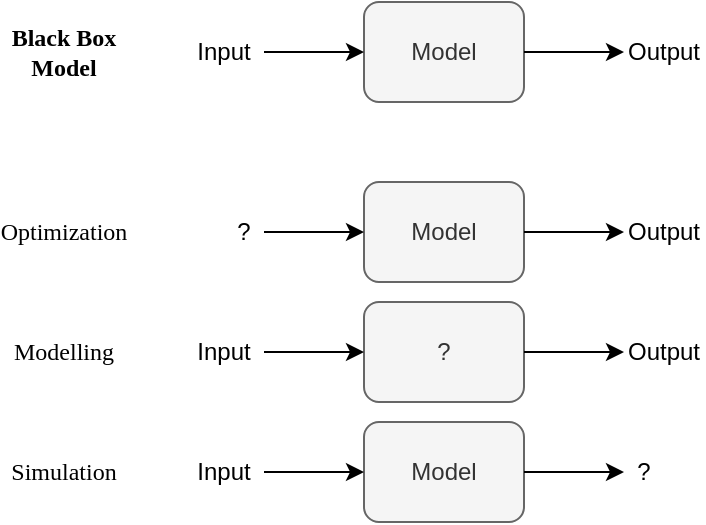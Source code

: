 <mxfile version="25.0.2">
  <diagram name="Page-1" id="svjEAboJYa0dVSxjG4hJ">
    <mxGraphModel dx="724" dy="434" grid="1" gridSize="10" guides="1" tooltips="1" connect="1" arrows="1" fold="1" page="1" pageScale="1" pageWidth="827" pageHeight="1169" math="0" shadow="0">
      <root>
        <mxCell id="0" />
        <mxCell id="1" parent="0" />
        <mxCell id="hrSJrqN1EHU_z1BFj-yc-1" value="Model" style="rounded=1;whiteSpace=wrap;html=1;fillColor=#f5f5f5;strokeColor=#666666;fontColor=#333333;" vertex="1" parent="1">
          <mxGeometry x="350" y="210" width="80" height="50" as="geometry" />
        </mxCell>
        <mxCell id="hrSJrqN1EHU_z1BFj-yc-8" value="" style="endArrow=classic;html=1;rounded=0;entryX=0;entryY=0.5;entryDx=0;entryDy=0;exitX=1;exitY=0.5;exitDx=0;exitDy=0;" edge="1" parent="1" source="hrSJrqN1EHU_z1BFj-yc-11" target="hrSJrqN1EHU_z1BFj-yc-1">
          <mxGeometry width="50" height="50" relative="1" as="geometry">
            <mxPoint x="250" y="235" as="sourcePoint" />
            <mxPoint x="310" y="210" as="targetPoint" />
          </mxGeometry>
        </mxCell>
        <mxCell id="hrSJrqN1EHU_z1BFj-yc-10" value="" style="endArrow=classic;html=1;rounded=0;entryX=0;entryY=0.5;entryDx=0;entryDy=0;exitX=1;exitY=0.5;exitDx=0;exitDy=0;" edge="1" parent="1" source="hrSJrqN1EHU_z1BFj-yc-1" target="hrSJrqN1EHU_z1BFj-yc-13">
          <mxGeometry width="50" height="50" relative="1" as="geometry">
            <mxPoint x="420" y="234.76" as="sourcePoint" />
            <mxPoint x="480" y="250" as="targetPoint" />
          </mxGeometry>
        </mxCell>
        <mxCell id="hrSJrqN1EHU_z1BFj-yc-11" value="Input" style="text;html=1;align=center;verticalAlign=middle;whiteSpace=wrap;rounded=0;" vertex="1" parent="1">
          <mxGeometry x="260" y="225" width="40" height="20" as="geometry" />
        </mxCell>
        <mxCell id="hrSJrqN1EHU_z1BFj-yc-13" value="Output" style="text;html=1;align=center;verticalAlign=middle;whiteSpace=wrap;rounded=0;" vertex="1" parent="1">
          <mxGeometry x="480" y="225" width="40" height="20" as="geometry" />
        </mxCell>
        <mxCell id="hrSJrqN1EHU_z1BFj-yc-15" value="&lt;font&gt;Black Box Model&lt;/font&gt;" style="text;html=1;align=center;verticalAlign=middle;whiteSpace=wrap;rounded=0;fontFamily=Garamond;fontStyle=1" vertex="1" parent="1">
          <mxGeometry x="170" y="220" width="60" height="30" as="geometry" />
        </mxCell>
        <mxCell id="hrSJrqN1EHU_z1BFj-yc-16" value="&lt;font&gt;Optimization&lt;/font&gt;" style="text;html=1;align=center;verticalAlign=middle;whiteSpace=wrap;rounded=0;fontFamily=Garamond;" vertex="1" parent="1">
          <mxGeometry x="170" y="310" width="60" height="30" as="geometry" />
        </mxCell>
        <mxCell id="hrSJrqN1EHU_z1BFj-yc-18" value="&lt;font&gt;Modelling&lt;/font&gt;" style="text;html=1;align=center;verticalAlign=middle;whiteSpace=wrap;rounded=0;fontFamily=Garamond;" vertex="1" parent="1">
          <mxGeometry x="170" y="370" width="60" height="30" as="geometry" />
        </mxCell>
        <mxCell id="hrSJrqN1EHU_z1BFj-yc-19" value="&lt;font&gt;Simulation&lt;/font&gt;" style="text;html=1;align=center;verticalAlign=middle;whiteSpace=wrap;rounded=0;fontFamily=Garamond;" vertex="1" parent="1">
          <mxGeometry x="170" y="430" width="60" height="30" as="geometry" />
        </mxCell>
        <mxCell id="hrSJrqN1EHU_z1BFj-yc-21" value="Model" style="rounded=1;whiteSpace=wrap;html=1;fillColor=#f5f5f5;strokeColor=#666666;fontColor=#333333;" vertex="1" parent="1">
          <mxGeometry x="350" y="300" width="80" height="50" as="geometry" />
        </mxCell>
        <mxCell id="hrSJrqN1EHU_z1BFj-yc-22" value="" style="endArrow=classic;html=1;rounded=0;entryX=0;entryY=0.5;entryDx=0;entryDy=0;exitX=1;exitY=0.5;exitDx=0;exitDy=0;" edge="1" parent="1" source="hrSJrqN1EHU_z1BFj-yc-24" target="hrSJrqN1EHU_z1BFj-yc-21">
          <mxGeometry width="50" height="50" relative="1" as="geometry">
            <mxPoint x="250" y="325" as="sourcePoint" />
            <mxPoint x="310" y="300" as="targetPoint" />
          </mxGeometry>
        </mxCell>
        <mxCell id="hrSJrqN1EHU_z1BFj-yc-23" value="" style="endArrow=classic;html=1;rounded=0;entryX=0;entryY=0.5;entryDx=0;entryDy=0;exitX=1;exitY=0.5;exitDx=0;exitDy=0;" edge="1" parent="1" source="hrSJrqN1EHU_z1BFj-yc-21" target="hrSJrqN1EHU_z1BFj-yc-25">
          <mxGeometry width="50" height="50" relative="1" as="geometry">
            <mxPoint x="420" y="324.76" as="sourcePoint" />
            <mxPoint x="480" y="340" as="targetPoint" />
          </mxGeometry>
        </mxCell>
        <mxCell id="hrSJrqN1EHU_z1BFj-yc-24" value="?" style="text;html=1;align=center;verticalAlign=middle;whiteSpace=wrap;rounded=0;" vertex="1" parent="1">
          <mxGeometry x="280" y="315" width="20" height="20" as="geometry" />
        </mxCell>
        <mxCell id="hrSJrqN1EHU_z1BFj-yc-25" value="Output" style="text;html=1;align=center;verticalAlign=middle;whiteSpace=wrap;rounded=0;" vertex="1" parent="1">
          <mxGeometry x="480" y="315" width="40" height="20" as="geometry" />
        </mxCell>
        <mxCell id="hrSJrqN1EHU_z1BFj-yc-26" value="?" style="rounded=1;whiteSpace=wrap;html=1;fillColor=#f5f5f5;strokeColor=#666666;fontColor=#333333;" vertex="1" parent="1">
          <mxGeometry x="350" y="360" width="80" height="50" as="geometry" />
        </mxCell>
        <mxCell id="hrSJrqN1EHU_z1BFj-yc-27" value="" style="endArrow=classic;html=1;rounded=0;entryX=0;entryY=0.5;entryDx=0;entryDy=0;exitX=1;exitY=0.5;exitDx=0;exitDy=0;" edge="1" parent="1" source="hrSJrqN1EHU_z1BFj-yc-29" target="hrSJrqN1EHU_z1BFj-yc-26">
          <mxGeometry width="50" height="50" relative="1" as="geometry">
            <mxPoint x="250" y="385" as="sourcePoint" />
            <mxPoint x="310" y="360" as="targetPoint" />
          </mxGeometry>
        </mxCell>
        <mxCell id="hrSJrqN1EHU_z1BFj-yc-28" value="" style="endArrow=classic;html=1;rounded=0;entryX=0;entryY=0.5;entryDx=0;entryDy=0;exitX=1;exitY=0.5;exitDx=0;exitDy=0;" edge="1" parent="1" source="hrSJrqN1EHU_z1BFj-yc-26" target="hrSJrqN1EHU_z1BFj-yc-30">
          <mxGeometry width="50" height="50" relative="1" as="geometry">
            <mxPoint x="420" y="384.76" as="sourcePoint" />
            <mxPoint x="480" y="400" as="targetPoint" />
          </mxGeometry>
        </mxCell>
        <mxCell id="hrSJrqN1EHU_z1BFj-yc-29" value="Input" style="text;html=1;align=center;verticalAlign=middle;whiteSpace=wrap;rounded=0;" vertex="1" parent="1">
          <mxGeometry x="260" y="375" width="40" height="20" as="geometry" />
        </mxCell>
        <mxCell id="hrSJrqN1EHU_z1BFj-yc-30" value="Output" style="text;html=1;align=center;verticalAlign=middle;whiteSpace=wrap;rounded=0;" vertex="1" parent="1">
          <mxGeometry x="480" y="375" width="40" height="20" as="geometry" />
        </mxCell>
        <mxCell id="hrSJrqN1EHU_z1BFj-yc-31" value="Model" style="rounded=1;whiteSpace=wrap;html=1;fillColor=#f5f5f5;strokeColor=#666666;fontColor=#333333;" vertex="1" parent="1">
          <mxGeometry x="350" y="420" width="80" height="50" as="geometry" />
        </mxCell>
        <mxCell id="hrSJrqN1EHU_z1BFj-yc-32" value="" style="endArrow=classic;html=1;rounded=0;entryX=0;entryY=0.5;entryDx=0;entryDy=0;exitX=1;exitY=0.5;exitDx=0;exitDy=0;" edge="1" parent="1" source="hrSJrqN1EHU_z1BFj-yc-34" target="hrSJrqN1EHU_z1BFj-yc-31">
          <mxGeometry width="50" height="50" relative="1" as="geometry">
            <mxPoint x="250" y="445" as="sourcePoint" />
            <mxPoint x="310" y="420" as="targetPoint" />
          </mxGeometry>
        </mxCell>
        <mxCell id="hrSJrqN1EHU_z1BFj-yc-33" value="" style="endArrow=classic;html=1;rounded=0;entryX=0;entryY=0.5;entryDx=0;entryDy=0;exitX=1;exitY=0.5;exitDx=0;exitDy=0;" edge="1" parent="1" source="hrSJrqN1EHU_z1BFj-yc-31" target="hrSJrqN1EHU_z1BFj-yc-35">
          <mxGeometry width="50" height="50" relative="1" as="geometry">
            <mxPoint x="420" y="444.76" as="sourcePoint" />
            <mxPoint x="480" y="460" as="targetPoint" />
          </mxGeometry>
        </mxCell>
        <mxCell id="hrSJrqN1EHU_z1BFj-yc-34" value="Input" style="text;html=1;align=center;verticalAlign=middle;whiteSpace=wrap;rounded=0;" vertex="1" parent="1">
          <mxGeometry x="260" y="435" width="40" height="20" as="geometry" />
        </mxCell>
        <mxCell id="hrSJrqN1EHU_z1BFj-yc-35" value="?" style="text;html=1;align=center;verticalAlign=middle;whiteSpace=wrap;rounded=0;" vertex="1" parent="1">
          <mxGeometry x="480" y="435" width="20" height="20" as="geometry" />
        </mxCell>
      </root>
    </mxGraphModel>
  </diagram>
</mxfile>
